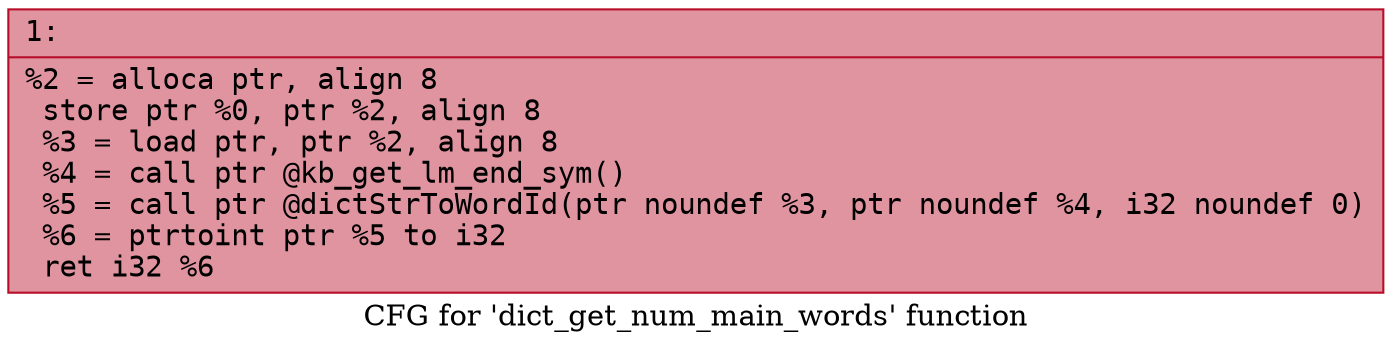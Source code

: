 digraph "CFG for 'dict_get_num_main_words' function" {
	label="CFG for 'dict_get_num_main_words' function";

	Node0x600002450000 [shape=record,color="#b70d28ff", style=filled, fillcolor="#b70d2870" fontname="Courier",label="{1:\l|  %2 = alloca ptr, align 8\l  store ptr %0, ptr %2, align 8\l  %3 = load ptr, ptr %2, align 8\l  %4 = call ptr @kb_get_lm_end_sym()\l  %5 = call ptr @dictStrToWordId(ptr noundef %3, ptr noundef %4, i32 noundef 0)\l  %6 = ptrtoint ptr %5 to i32\l  ret i32 %6\l}"];
}
